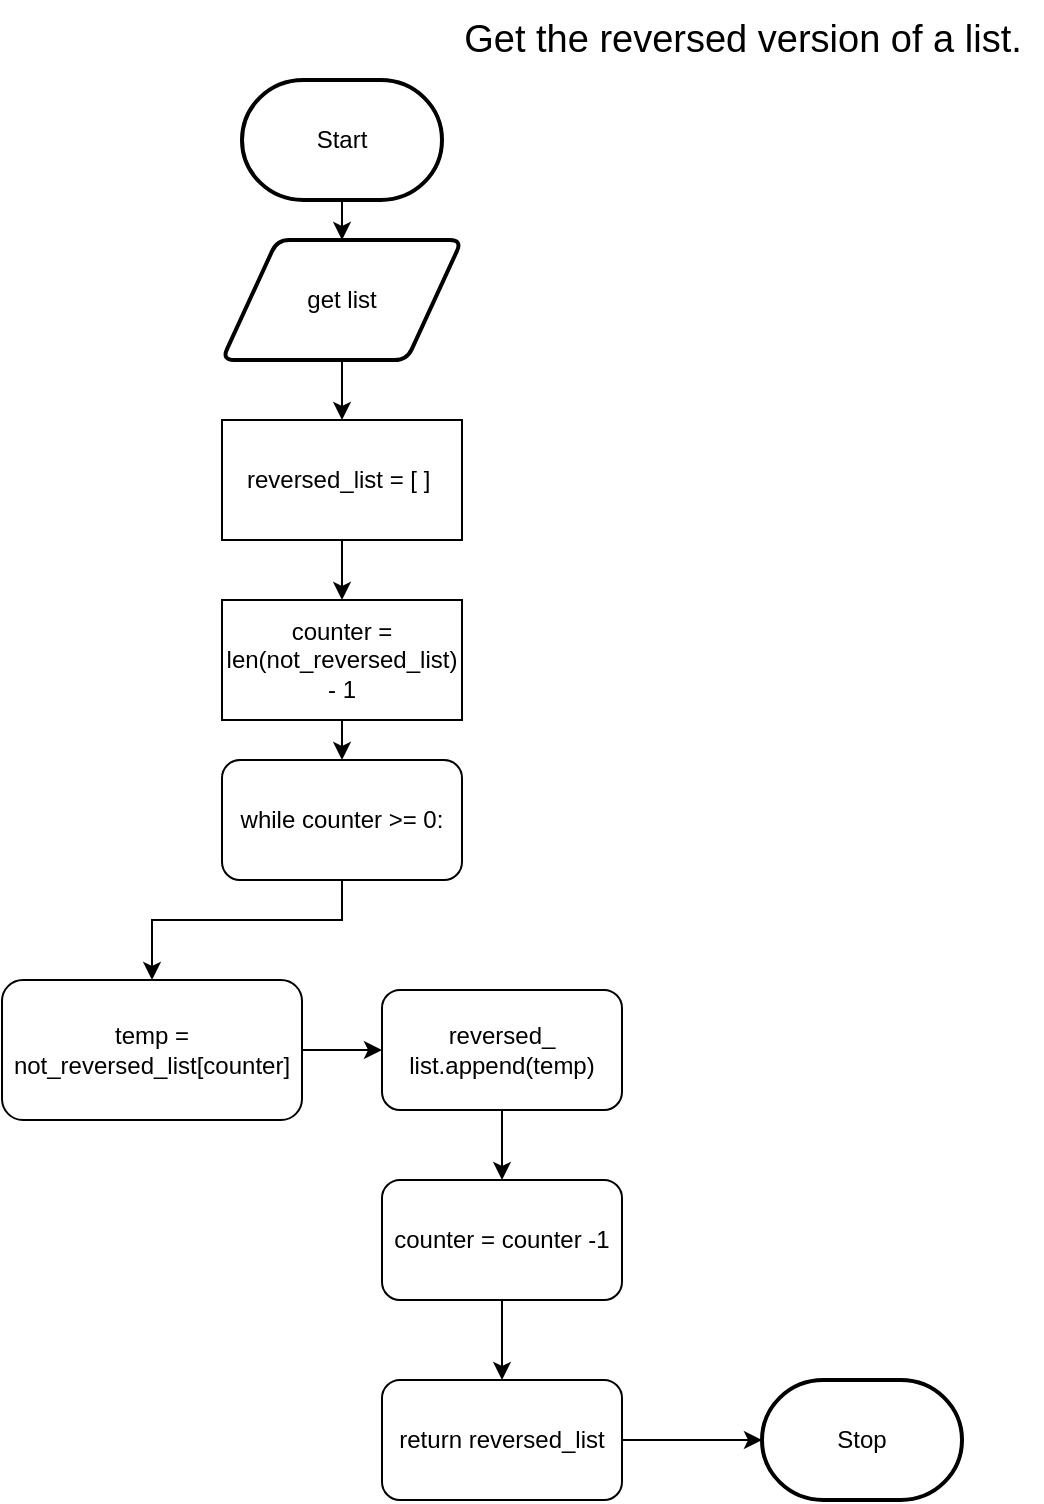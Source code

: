 <mxfile>
    <diagram id="tYJdsMAIOQ761ntMj-JU" name="Page-1">
        <mxGraphModel dx="837" dy="293" grid="1" gridSize="10" guides="1" tooltips="1" connect="1" arrows="1" fold="1" page="1" pageScale="1" pageWidth="827" pageHeight="1169" math="0" shadow="0">
            <root>
                <mxCell id="0"/>
                <mxCell id="1" parent="0"/>
                <mxCell id="3" style="edgeStyle=none;html=1;entryX=0.5;entryY=0;entryDx=0;entryDy=0;" parent="1" source="2" target="54" edge="1">
                    <mxGeometry relative="1" as="geometry">
                        <mxPoint x="290" y="230" as="targetPoint"/>
                    </mxGeometry>
                </mxCell>
                <mxCell id="2" value="Start" style="strokeWidth=2;html=1;shape=mxgraph.flowchart.terminator;whiteSpace=wrap;" parent="1" vertex="1">
                    <mxGeometry x="240" y="150" width="100" height="60" as="geometry"/>
                </mxCell>
                <mxCell id="18" value="Stop" style="strokeWidth=2;html=1;shape=mxgraph.flowchart.terminator;whiteSpace=wrap;" parent="1" vertex="1">
                    <mxGeometry x="500" y="800" width="100" height="60" as="geometry"/>
                </mxCell>
                <mxCell id="22" value="&lt;span style=&quot;font-size: 19px;&quot;&gt;Get the reversed version of a list.&lt;/span&gt;" style="text;html=1;align=center;verticalAlign=middle;resizable=0;points=[];autosize=1;strokeColor=none;fillColor=none;" parent="1" vertex="1">
                    <mxGeometry x="340" y="110" width="300" height="40" as="geometry"/>
                </mxCell>
                <mxCell id="55" style="edgeStyle=none;html=1;entryX=0.5;entryY=0;entryDx=0;entryDy=0;" edge="1" parent="1" source="54" target="56">
                    <mxGeometry relative="1" as="geometry">
                        <mxPoint x="290" y="330" as="targetPoint"/>
                    </mxGeometry>
                </mxCell>
                <mxCell id="54" value="get list" style="shape=parallelogram;html=1;strokeWidth=2;perimeter=parallelogramPerimeter;whiteSpace=wrap;rounded=1;arcSize=12;size=0.23;" parent="1" vertex="1">
                    <mxGeometry x="230" y="230" width="120" height="60" as="geometry"/>
                </mxCell>
                <mxCell id="57" style="edgeStyle=none;html=1;entryX=0.5;entryY=0;entryDx=0;entryDy=0;" edge="1" parent="1" source="56" target="58">
                    <mxGeometry relative="1" as="geometry">
                        <mxPoint x="290" y="410" as="targetPoint"/>
                    </mxGeometry>
                </mxCell>
                <mxCell id="56" value="reversed_list = [ ]&amp;nbsp;" style="rounded=0;whiteSpace=wrap;html=1;" vertex="1" parent="1">
                    <mxGeometry x="230" y="320" width="120" height="60" as="geometry"/>
                </mxCell>
                <mxCell id="60" style="edgeStyle=none;html=1;entryX=0.5;entryY=0;entryDx=0;entryDy=0;" edge="1" parent="1" source="58" target="59">
                    <mxGeometry relative="1" as="geometry"/>
                </mxCell>
                <mxCell id="58" value="counter = len(not_reversed_list) - 1" style="rounded=0;whiteSpace=wrap;html=1;" vertex="1" parent="1">
                    <mxGeometry x="230" y="410" width="120" height="60" as="geometry"/>
                </mxCell>
                <mxCell id="64" style="edgeStyle=none;html=1;entryX=0.5;entryY=0;entryDx=0;entryDy=0;rounded=0;exitX=0.5;exitY=1;exitDx=0;exitDy=0;" edge="1" parent="1" source="59" target="61">
                    <mxGeometry relative="1" as="geometry">
                        <mxPoint x="290" y="570" as="sourcePoint"/>
                        <Array as="points">
                            <mxPoint x="290" y="570"/>
                            <mxPoint x="195" y="570"/>
                        </Array>
                    </mxGeometry>
                </mxCell>
                <mxCell id="59" value="while counter &amp;gt;= 0:" style="rounded=1;whiteSpace=wrap;html=1;" vertex="1" parent="1">
                    <mxGeometry x="230" y="490" width="120" height="60" as="geometry"/>
                </mxCell>
                <mxCell id="65" style="edgeStyle=none;html=1;entryX=0;entryY=0.5;entryDx=0;entryDy=0;" edge="1" parent="1" source="61" target="63">
                    <mxGeometry relative="1" as="geometry">
                        <Array as="points"/>
                    </mxGeometry>
                </mxCell>
                <mxCell id="61" value="temp = not_reversed_list[counter]" style="rounded=1;whiteSpace=wrap;html=1;" vertex="1" parent="1">
                    <mxGeometry x="120" y="600" width="150" height="70" as="geometry"/>
                </mxCell>
                <mxCell id="67" style="edgeStyle=none;html=1;entryX=0.5;entryY=0;entryDx=0;entryDy=0;" edge="1" parent="1" source="63" target="66">
                    <mxGeometry relative="1" as="geometry"/>
                </mxCell>
                <mxCell id="63" value="reversed_&lt;br&gt;list.append(temp)" style="rounded=1;whiteSpace=wrap;html=1;" vertex="1" parent="1">
                    <mxGeometry x="310" y="605" width="120" height="60" as="geometry"/>
                </mxCell>
                <mxCell id="69" style="edgeStyle=none;rounded=0;html=1;" edge="1" parent="1" source="66" target="70">
                    <mxGeometry relative="1" as="geometry">
                        <mxPoint x="370" y="790" as="targetPoint"/>
                    </mxGeometry>
                </mxCell>
                <mxCell id="66" value="counter = counter -1" style="rounded=1;whiteSpace=wrap;html=1;" vertex="1" parent="1">
                    <mxGeometry x="310" y="700" width="120" height="60" as="geometry"/>
                </mxCell>
                <mxCell id="71" style="edgeStyle=none;rounded=0;html=1;entryX=0;entryY=0.5;entryDx=0;entryDy=0;entryPerimeter=0;" edge="1" parent="1" source="70" target="18">
                    <mxGeometry relative="1" as="geometry">
                        <mxPoint x="490" y="830" as="targetPoint"/>
                    </mxGeometry>
                </mxCell>
                <mxCell id="70" value="return reversed_list" style="rounded=1;whiteSpace=wrap;html=1;" vertex="1" parent="1">
                    <mxGeometry x="310" y="800" width="120" height="60" as="geometry"/>
                </mxCell>
            </root>
        </mxGraphModel>
    </diagram>
</mxfile>